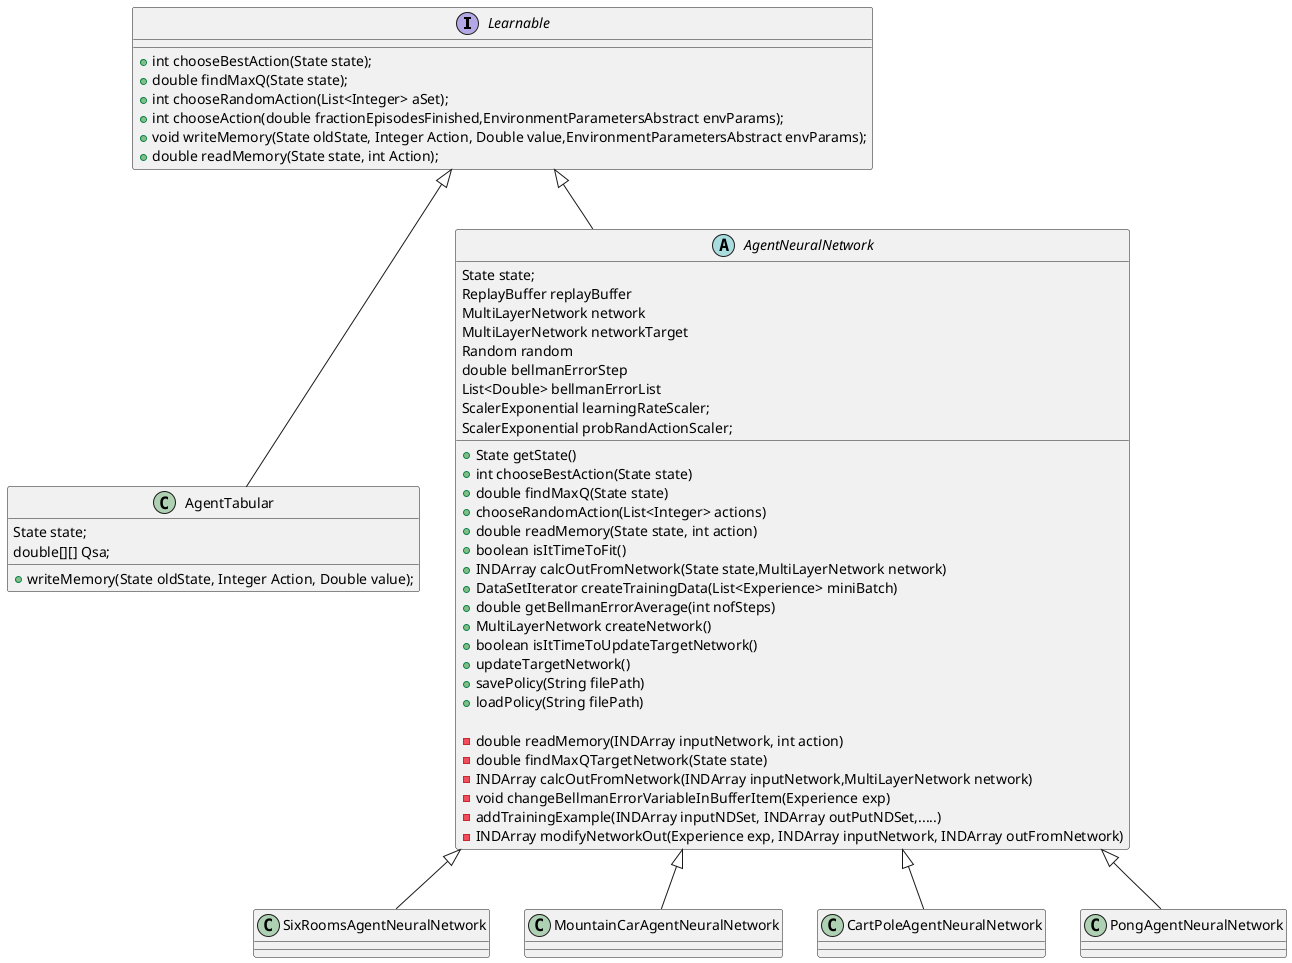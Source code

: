 @startuml
'https://plantuml.com/class-diagram

interface Learnable {
    + int chooseBestAction(State state);
    + double findMaxQ(State state);
    + int chooseRandomAction(List<Integer> aSet);
    + int chooseAction(double fractionEpisodesFinished,EnvironmentParametersAbstract envParams);
    + void writeMemory(State oldState, Integer Action, Double value,EnvironmentParametersAbstract envParams);
    + double readMemory(State state, int Action);
}

class AgentTabular {
State state;
double[][] Qsa;
+ writeMemory(State oldState, Integer Action, Double value);
}

abstract class AgentNeuralNetwork {
State state;
ReplayBuffer replayBuffer
MultiLayerNetwork network
MultiLayerNetwork networkTarget
Random random
double bellmanErrorStep
List<Double> bellmanErrorList
ScalerExponential learningRateScaler;
 ScalerExponential probRandActionScaler;

+ State getState()
+ int chooseBestAction(State state)
+ double findMaxQ(State state)
+ chooseRandomAction(List<Integer> actions)
+ double readMemory(State state, int action)
+ boolean isItTimeToFit()
+ INDArray calcOutFromNetwork(State state,MultiLayerNetwork network)
+ DataSetIterator createTrainingData(List<Experience> miniBatch)
+ double getBellmanErrorAverage(int nofSteps)
+ MultiLayerNetwork createNetwork()
+ boolean isItTimeToUpdateTargetNetwork()
+ updateTargetNetwork()
+ savePolicy(String filePath)
+ loadPolicy(String filePath)

- double readMemory(INDArray inputNetwork, int action)
- double findMaxQTargetNetwork(State state)
- INDArray calcOutFromNetwork(INDArray inputNetwork,MultiLayerNetwork network)
- void changeBellmanErrorVariableInBufferItem(Experience exp)
- addTrainingExample(INDArray inputNDSet, INDArray outPutNDSet,.....)
- INDArray modifyNetworkOut(Experience exp, INDArray inputNetwork, INDArray outFromNetwork)

}

Learnable  <|-- AgentTabular
Learnable  <|-- AgentNeuralNetwork

AgentNeuralNetwork  <|-- SixRoomsAgentNeuralNetwork
AgentNeuralNetwork  <|-- MountainCarAgentNeuralNetwork
AgentNeuralNetwork  <|-- CartPoleAgentNeuralNetwork
AgentNeuralNetwork  <|-- PongAgentNeuralNetwork

@enduml